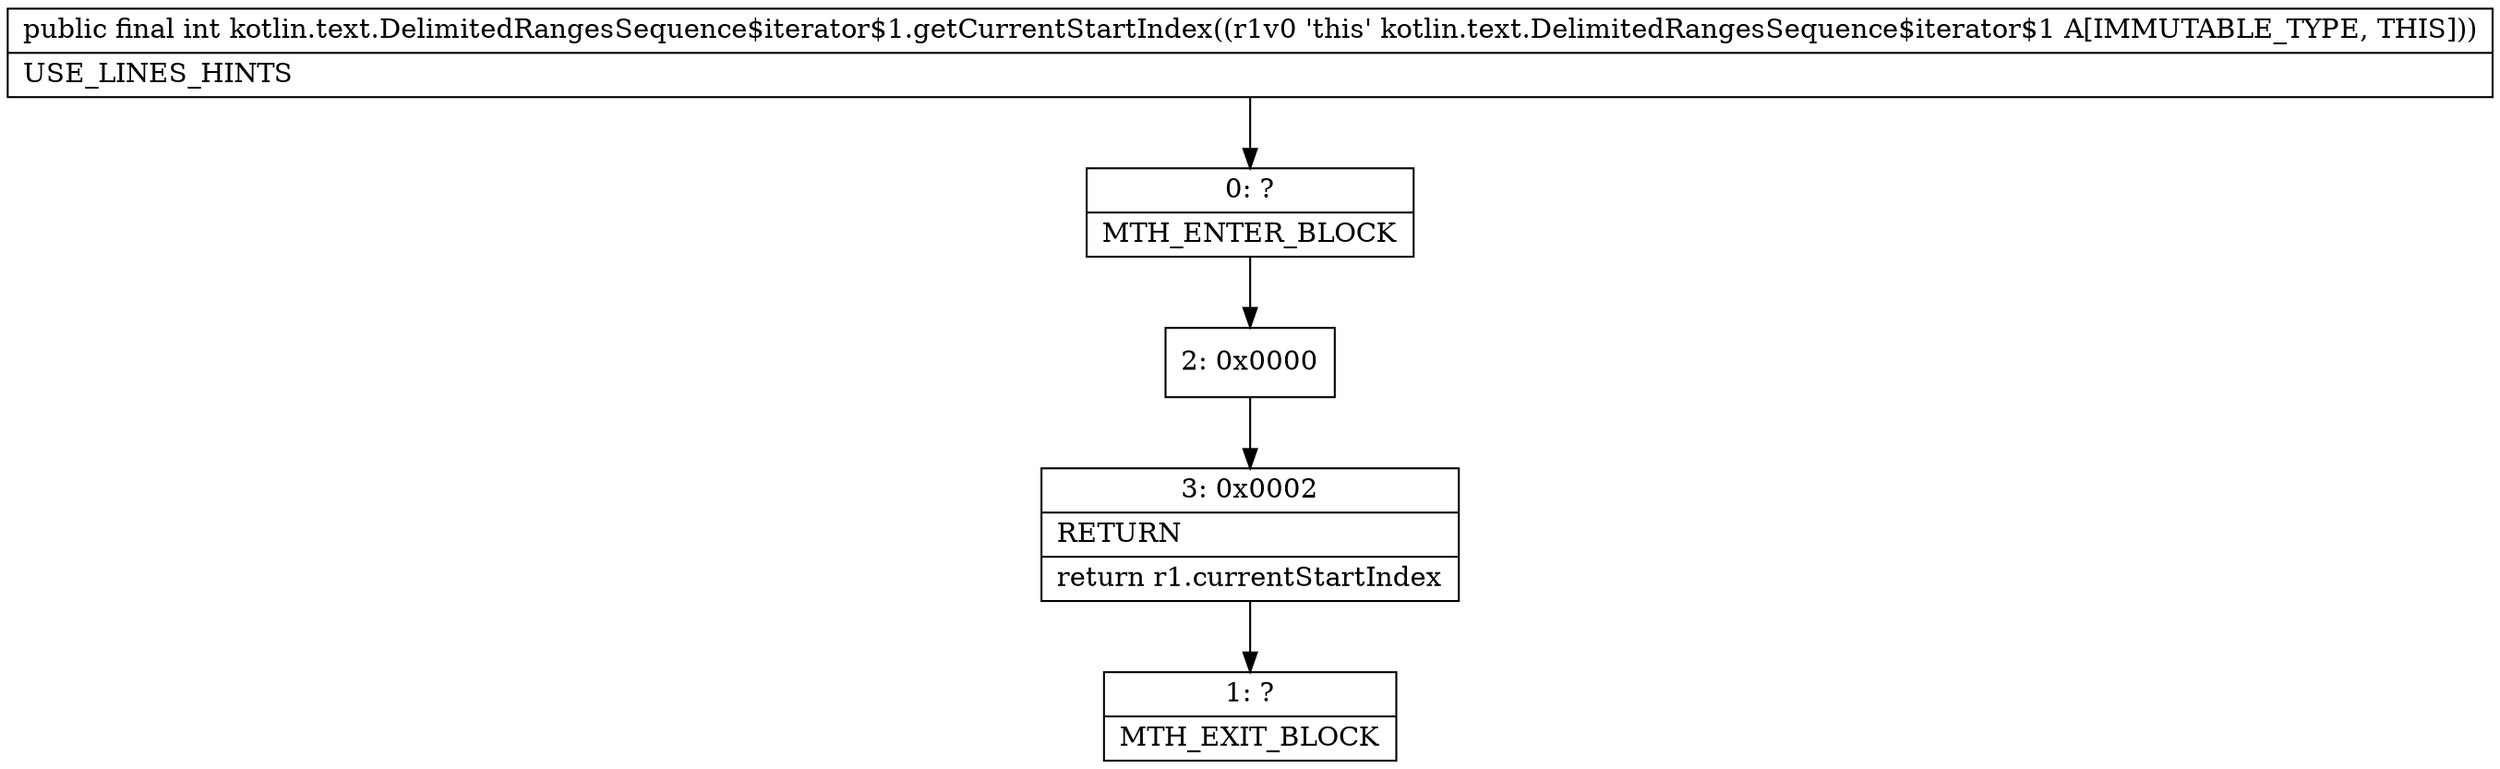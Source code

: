 digraph "CFG forkotlin.text.DelimitedRangesSequence$iterator$1.getCurrentStartIndex()I" {
Node_0 [shape=record,label="{0\:\ ?|MTH_ENTER_BLOCK\l}"];
Node_2 [shape=record,label="{2\:\ 0x0000}"];
Node_3 [shape=record,label="{3\:\ 0x0002|RETURN\l|return r1.currentStartIndex\l}"];
Node_1 [shape=record,label="{1\:\ ?|MTH_EXIT_BLOCK\l}"];
MethodNode[shape=record,label="{public final int kotlin.text.DelimitedRangesSequence$iterator$1.getCurrentStartIndex((r1v0 'this' kotlin.text.DelimitedRangesSequence$iterator$1 A[IMMUTABLE_TYPE, THIS]))  | USE_LINES_HINTS\l}"];
MethodNode -> Node_0;Node_0 -> Node_2;
Node_2 -> Node_3;
Node_3 -> Node_1;
}

